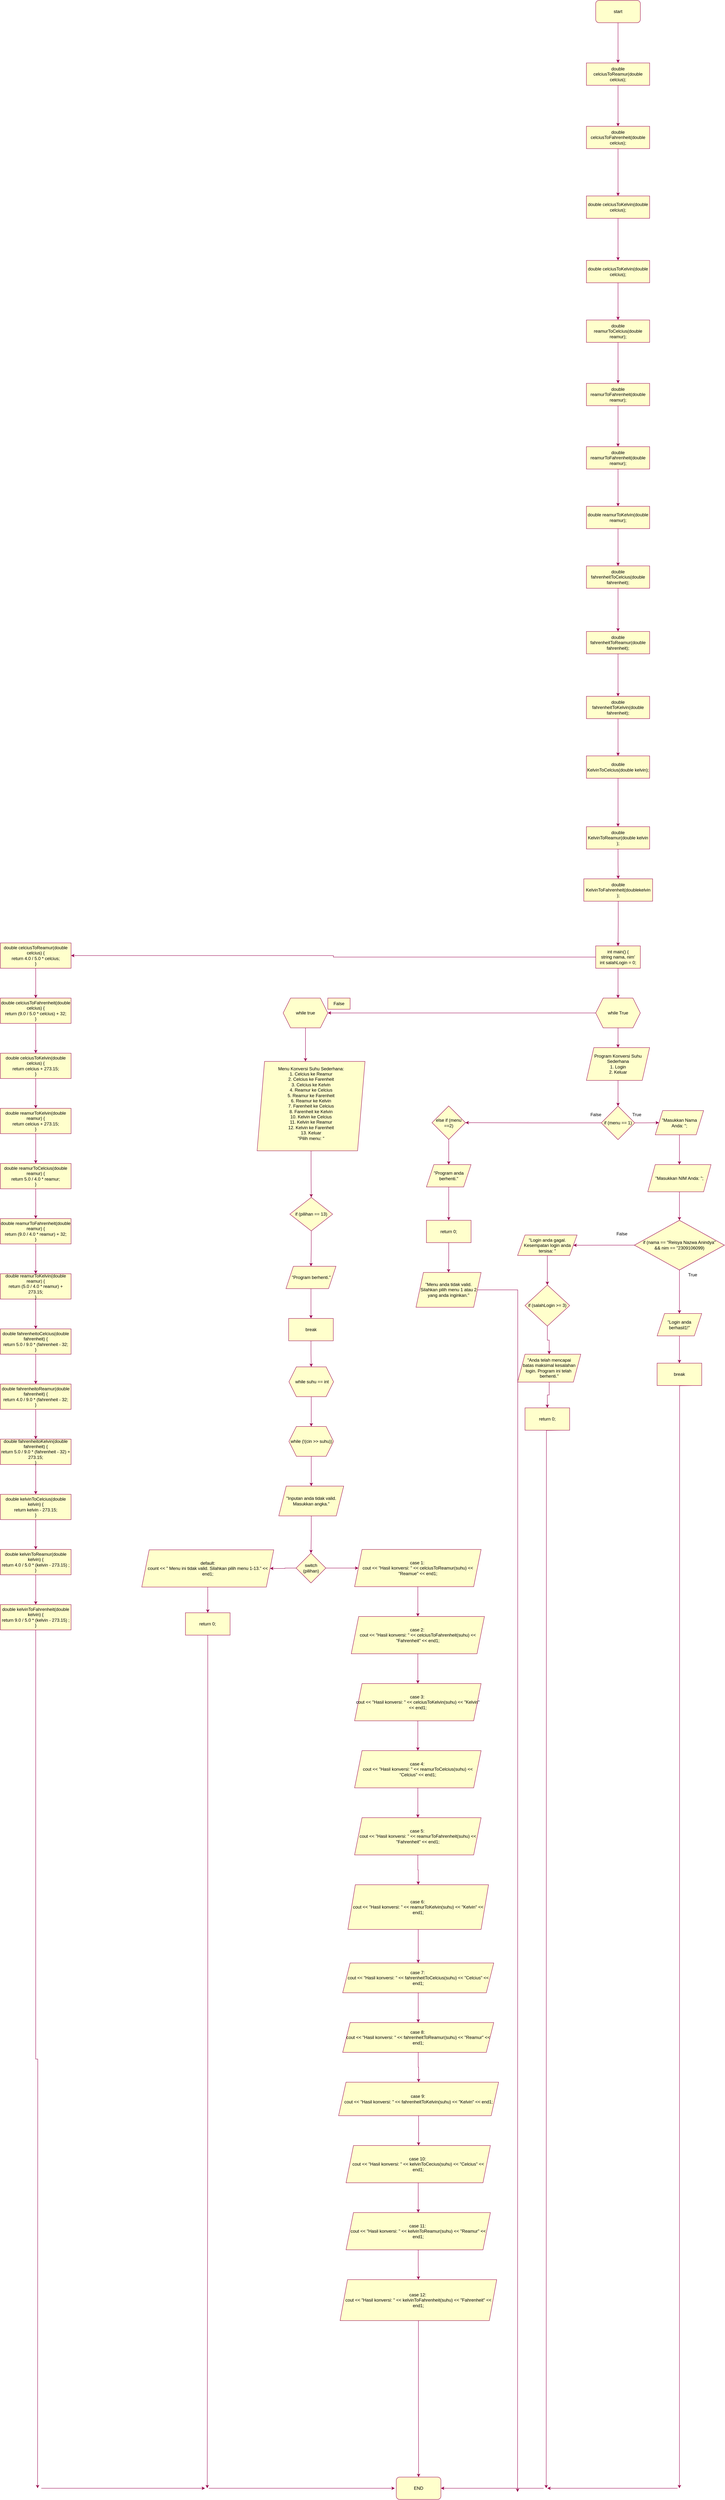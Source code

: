 <mxfile version="23.1.5" type="device">
  <diagram name="Halaman-1" id="7ayGkf0PuLQSrU7yCoAC">
    <mxGraphModel dx="2305" dy="3147" grid="1" gridSize="10" guides="1" tooltips="1" connect="1" arrows="1" fold="1" page="1" pageScale="1" pageWidth="827" pageHeight="1169" math="0" shadow="0">
      <root>
        <mxCell id="0" />
        <mxCell id="1" parent="0" />
        <mxCell id="WtddIZ7gCwSeG1vBOqXU-34" value="" style="edgeStyle=orthogonalEdgeStyle;rounded=0;orthogonalLoop=1;jettySize=auto;html=1;strokeColor=#99004D;shadow=0;fillColor=#FFFFCC;" edge="1" parent="1" source="YefeOvxq3oj6Sj3cjHBJ-2" target="WtddIZ7gCwSeG1vBOqXU-32">
          <mxGeometry relative="1" as="geometry" />
        </mxCell>
        <mxCell id="YefeOvxq3oj6Sj3cjHBJ-2" value="start" style="rounded=1;whiteSpace=wrap;html=1;strokeColor=#99004D;shadow=0;fillColor=#FFFFCC;" parent="1" vertex="1">
          <mxGeometry x="-30" y="-2338" width="120" height="60" as="geometry" />
        </mxCell>
        <mxCell id="YefeOvxq3oj6Sj3cjHBJ-22" value="" style="edgeStyle=orthogonalEdgeStyle;rounded=0;orthogonalLoop=1;jettySize=auto;html=1;strokeColor=#99004D;shadow=0;fillColor=#FFFFCC;" parent="1" source="YefeOvxq3oj6Sj3cjHBJ-19" target="YefeOvxq3oj6Sj3cjHBJ-21" edge="1">
          <mxGeometry relative="1" as="geometry" />
        </mxCell>
        <mxCell id="YefeOvxq3oj6Sj3cjHBJ-56" style="edgeStyle=orthogonalEdgeStyle;rounded=0;orthogonalLoop=1;jettySize=auto;html=1;strokeColor=#99004D;shadow=0;fillColor=#FFFFCC;" parent="1" source="YefeOvxq3oj6Sj3cjHBJ-19" target="YefeOvxq3oj6Sj3cjHBJ-57" edge="1">
          <mxGeometry relative="1" as="geometry">
            <mxPoint x="-810" y="380" as="targetPoint" />
          </mxGeometry>
        </mxCell>
        <mxCell id="YefeOvxq3oj6Sj3cjHBJ-19" value="while True" style="shape=hexagon;perimeter=hexagonPerimeter2;whiteSpace=wrap;html=1;fixedSize=1;strokeColor=#99004D;shadow=0;fillColor=#FFFFCC;" parent="1" vertex="1">
          <mxGeometry x="-30" y="340" width="120" height="80" as="geometry" />
        </mxCell>
        <mxCell id="YefeOvxq3oj6Sj3cjHBJ-24" value="" style="edgeStyle=orthogonalEdgeStyle;rounded=0;orthogonalLoop=1;jettySize=auto;html=1;strokeColor=#99004D;shadow=0;fillColor=#FFFFCC;" parent="1" source="YefeOvxq3oj6Sj3cjHBJ-21" target="YefeOvxq3oj6Sj3cjHBJ-23" edge="1">
          <mxGeometry relative="1" as="geometry" />
        </mxCell>
        <mxCell id="YefeOvxq3oj6Sj3cjHBJ-21" value="Program Konversi Suhu Sederhana&lt;br&gt;1. Login&lt;br&gt;2. Keluar" style="shape=parallelogram;perimeter=parallelogramPerimeter;whiteSpace=wrap;html=1;fixedSize=1;strokeColor=#99004D;shadow=0;fillColor=#FFFFCC;" parent="1" vertex="1">
          <mxGeometry x="-55" y="473" width="170" height="88" as="geometry" />
        </mxCell>
        <mxCell id="YefeOvxq3oj6Sj3cjHBJ-26" value="" style="edgeStyle=orthogonalEdgeStyle;rounded=0;orthogonalLoop=1;jettySize=auto;html=1;strokeColor=#99004D;shadow=0;fillColor=#FFFFCC;" parent="1" source="YefeOvxq3oj6Sj3cjHBJ-23" target="YefeOvxq3oj6Sj3cjHBJ-25" edge="1">
          <mxGeometry relative="1" as="geometry" />
        </mxCell>
        <mxCell id="YefeOvxq3oj6Sj3cjHBJ-47" value="" style="edgeStyle=orthogonalEdgeStyle;rounded=0;orthogonalLoop=1;jettySize=auto;html=1;strokeColor=#99004D;shadow=0;fillColor=#FFFFCC;" parent="1" source="YefeOvxq3oj6Sj3cjHBJ-23" target="YefeOvxq3oj6Sj3cjHBJ-46" edge="1">
          <mxGeometry relative="1" as="geometry" />
        </mxCell>
        <mxCell id="YefeOvxq3oj6Sj3cjHBJ-23" value="if (menu == 1)" style="rhombus;whiteSpace=wrap;html=1;strokeColor=#99004D;shadow=0;fillColor=#FFFFCC;" parent="1" vertex="1">
          <mxGeometry x="-15" y="630" width="90" height="90" as="geometry" />
        </mxCell>
        <mxCell id="YefeOvxq3oj6Sj3cjHBJ-28" value="" style="edgeStyle=orthogonalEdgeStyle;rounded=0;orthogonalLoop=1;jettySize=auto;html=1;strokeColor=#99004D;shadow=0;fillColor=#FFFFCC;" parent="1" source="YefeOvxq3oj6Sj3cjHBJ-25" target="YefeOvxq3oj6Sj3cjHBJ-27" edge="1">
          <mxGeometry relative="1" as="geometry" />
        </mxCell>
        <mxCell id="YefeOvxq3oj6Sj3cjHBJ-25" value="&quot;Masukkan Nama Anda: &quot;;" style="shape=parallelogram;perimeter=parallelogramPerimeter;whiteSpace=wrap;html=1;fixedSize=1;strokeColor=#99004D;shadow=0;fillColor=#FFFFCC;" parent="1" vertex="1">
          <mxGeometry x="130" y="642" width="130" height="65" as="geometry" />
        </mxCell>
        <mxCell id="YefeOvxq3oj6Sj3cjHBJ-30" value="" style="edgeStyle=orthogonalEdgeStyle;rounded=0;orthogonalLoop=1;jettySize=auto;html=1;strokeColor=#99004D;shadow=0;fillColor=#FFFFCC;" parent="1" source="YefeOvxq3oj6Sj3cjHBJ-27" target="YefeOvxq3oj6Sj3cjHBJ-29" edge="1">
          <mxGeometry relative="1" as="geometry" />
        </mxCell>
        <mxCell id="YefeOvxq3oj6Sj3cjHBJ-27" value="&quot;Masukkan NIM Anda: &quot;;" style="shape=parallelogram;perimeter=parallelogramPerimeter;whiteSpace=wrap;html=1;fixedSize=1;strokeColor=#99004D;shadow=0;fillColor=#FFFFCC;" parent="1" vertex="1">
          <mxGeometry x="110" y="787" width="170" height="73" as="geometry" />
        </mxCell>
        <mxCell id="YefeOvxq3oj6Sj3cjHBJ-32" value="" style="edgeStyle=orthogonalEdgeStyle;rounded=0;orthogonalLoop=1;jettySize=auto;html=1;strokeColor=#99004D;shadow=0;fillColor=#FFFFCC;" parent="1" source="YefeOvxq3oj6Sj3cjHBJ-29" target="YefeOvxq3oj6Sj3cjHBJ-31" edge="1">
          <mxGeometry relative="1" as="geometry" />
        </mxCell>
        <mxCell id="YefeOvxq3oj6Sj3cjHBJ-45" style="edgeStyle=orthogonalEdgeStyle;rounded=0;orthogonalLoop=1;jettySize=auto;html=1;strokeColor=#99004D;shadow=0;fillColor=#FFFFCC;" parent="1" source="YefeOvxq3oj6Sj3cjHBJ-29" target="YefeOvxq3oj6Sj3cjHBJ-35" edge="1">
          <mxGeometry relative="1" as="geometry" />
        </mxCell>
        <mxCell id="YefeOvxq3oj6Sj3cjHBJ-29" value="if (nama == &quot;Reisya Nazwa Anindya&quot; &lt;br&gt;&amp;amp;&amp;amp; nim == &quot;2309106099)" style="rhombus;whiteSpace=wrap;html=1;strokeColor=#99004D;shadow=0;fillColor=#FFFFCC;" parent="1" vertex="1">
          <mxGeometry x="74" y="936.5" width="242" height="133.5" as="geometry" />
        </mxCell>
        <mxCell id="YefeOvxq3oj6Sj3cjHBJ-34" value="" style="edgeStyle=orthogonalEdgeStyle;rounded=0;orthogonalLoop=1;jettySize=auto;html=1;strokeColor=#99004D;shadow=0;fillColor=#FFFFCC;" parent="1" source="YefeOvxq3oj6Sj3cjHBJ-31" target="YefeOvxq3oj6Sj3cjHBJ-33" edge="1">
          <mxGeometry relative="1" as="geometry" />
        </mxCell>
        <mxCell id="YefeOvxq3oj6Sj3cjHBJ-31" value="&quot;Login anda berhasil1!&quot;" style="shape=parallelogram;perimeter=parallelogramPerimeter;whiteSpace=wrap;html=1;fixedSize=1;strokeColor=#99004D;shadow=0;fillColor=#FFFFCC;" parent="1" vertex="1">
          <mxGeometry x="135" y="1186.75" width="120" height="60" as="geometry" />
        </mxCell>
        <mxCell id="WtddIZ7gCwSeG1vBOqXU-75" style="edgeStyle=orthogonalEdgeStyle;rounded=0;orthogonalLoop=1;jettySize=auto;html=1;strokeColor=#99004D;shadow=0;fillColor=#FFFFCC;" edge="1" parent="1">
          <mxGeometry relative="1" as="geometry">
            <mxPoint x="195" y="4340" as="targetPoint" />
            <mxPoint x="230" y="1380" as="sourcePoint" />
          </mxGeometry>
        </mxCell>
        <mxCell id="YefeOvxq3oj6Sj3cjHBJ-33" value="break" style="rounded=0;whiteSpace=wrap;html=1;strokeColor=#99004D;shadow=0;fillColor=#FFFFCC;" parent="1" vertex="1">
          <mxGeometry x="135" y="1320" width="120" height="60" as="geometry" />
        </mxCell>
        <mxCell id="YefeOvxq3oj6Sj3cjHBJ-38" value="" style="edgeStyle=orthogonalEdgeStyle;rounded=0;orthogonalLoop=1;jettySize=auto;html=1;strokeColor=#99004D;shadow=0;fillColor=#FFFFCC;" parent="1" source="YefeOvxq3oj6Sj3cjHBJ-35" target="YefeOvxq3oj6Sj3cjHBJ-37" edge="1">
          <mxGeometry relative="1" as="geometry" />
        </mxCell>
        <mxCell id="YefeOvxq3oj6Sj3cjHBJ-35" value="&quot;Login anda gagal. Kesempatan login anda tersisa: &quot;" style="shape=parallelogram;perimeter=parallelogramPerimeter;whiteSpace=wrap;html=1;fixedSize=1;strokeColor=#99004D;shadow=0;fillColor=#FFFFCC;" parent="1" vertex="1">
          <mxGeometry x="-240" y="976" width="160" height="55" as="geometry" />
        </mxCell>
        <mxCell id="YefeOvxq3oj6Sj3cjHBJ-40" value="" style="edgeStyle=orthogonalEdgeStyle;rounded=0;orthogonalLoop=1;jettySize=auto;html=1;strokeColor=#99004D;shadow=0;fillColor=#FFFFCC;" parent="1" source="YefeOvxq3oj6Sj3cjHBJ-37" target="YefeOvxq3oj6Sj3cjHBJ-39" edge="1">
          <mxGeometry relative="1" as="geometry" />
        </mxCell>
        <mxCell id="YefeOvxq3oj6Sj3cjHBJ-37" value="if (salahLogin &amp;gt;= 3)" style="rhombus;whiteSpace=wrap;html=1;strokeColor=#99004D;shadow=0;fillColor=#FFFFCC;" parent="1" vertex="1">
          <mxGeometry x="-220" y="1110" width="120" height="110.5" as="geometry" />
        </mxCell>
        <mxCell id="YefeOvxq3oj6Sj3cjHBJ-42" value="" style="edgeStyle=orthogonalEdgeStyle;rounded=0;orthogonalLoop=1;jettySize=auto;html=1;strokeColor=#99004D;shadow=0;fillColor=#FFFFCC;" parent="1" source="YefeOvxq3oj6Sj3cjHBJ-39" target="YefeOvxq3oj6Sj3cjHBJ-41" edge="1">
          <mxGeometry relative="1" as="geometry" />
        </mxCell>
        <mxCell id="YefeOvxq3oj6Sj3cjHBJ-39" value="&quot;Anda telah mencapai&lt;br&gt;batas maksimal kesalahan login. Program ini telah&amp;nbsp; berhenti.&quot;" style="shape=parallelogram;perimeter=parallelogramPerimeter;whiteSpace=wrap;html=1;fixedSize=1;strokeColor=#99004D;shadow=0;fillColor=#FFFFCC;" parent="1" vertex="1">
          <mxGeometry x="-240" y="1296" width="170" height="74.75" as="geometry" />
        </mxCell>
        <mxCell id="WtddIZ7gCwSeG1vBOqXU-73" style="edgeStyle=orthogonalEdgeStyle;rounded=0;orthogonalLoop=1;jettySize=auto;html=1;strokeColor=#99004D;shadow=0;fillColor=#FFFFCC;" edge="1" parent="1">
          <mxGeometry relative="1" as="geometry">
            <mxPoint x="-163" y="4340" as="targetPoint" />
            <mxPoint x="-122.941" y="1500" as="sourcePoint" />
          </mxGeometry>
        </mxCell>
        <mxCell id="YefeOvxq3oj6Sj3cjHBJ-41" value="return 0;" style="rounded=0;whiteSpace=wrap;html=1;strokeColor=#99004D;shadow=0;fillColor=#FFFFCC;" parent="1" vertex="1">
          <mxGeometry x="-220" y="1440" width="120" height="60" as="geometry" />
        </mxCell>
        <mxCell id="YefeOvxq3oj6Sj3cjHBJ-49" value="" style="edgeStyle=orthogonalEdgeStyle;rounded=0;orthogonalLoop=1;jettySize=auto;html=1;strokeColor=#99004D;shadow=0;fillColor=#FFFFCC;" parent="1" source="YefeOvxq3oj6Sj3cjHBJ-46" target="YefeOvxq3oj6Sj3cjHBJ-48" edge="1">
          <mxGeometry relative="1" as="geometry" />
        </mxCell>
        <mxCell id="YefeOvxq3oj6Sj3cjHBJ-46" value="else if (menu ==2)" style="rhombus;whiteSpace=wrap;html=1;strokeColor=#99004D;shadow=0;fillColor=#FFFFCC;" parent="1" vertex="1">
          <mxGeometry x="-470" y="629.5" width="90" height="90" as="geometry" />
        </mxCell>
        <mxCell id="YefeOvxq3oj6Sj3cjHBJ-51" value="" style="edgeStyle=orthogonalEdgeStyle;rounded=0;orthogonalLoop=1;jettySize=auto;html=1;strokeColor=#99004D;shadow=0;fillColor=#FFFFCC;" parent="1" source="YefeOvxq3oj6Sj3cjHBJ-48" target="YefeOvxq3oj6Sj3cjHBJ-50" edge="1">
          <mxGeometry relative="1" as="geometry" />
        </mxCell>
        <mxCell id="YefeOvxq3oj6Sj3cjHBJ-48" value="&quot;Program anda berhenti.&quot;" style="shape=parallelogram;perimeter=parallelogramPerimeter;whiteSpace=wrap;html=1;fixedSize=1;strokeColor=#99004D;shadow=0;fillColor=#FFFFCC;" parent="1" vertex="1">
          <mxGeometry x="-485" y="787" width="120" height="60" as="geometry" />
        </mxCell>
        <mxCell id="YefeOvxq3oj6Sj3cjHBJ-55" value="" style="edgeStyle=orthogonalEdgeStyle;rounded=0;orthogonalLoop=1;jettySize=auto;html=1;strokeColor=#99004D;shadow=0;fillColor=#FFFFCC;" parent="1" source="YefeOvxq3oj6Sj3cjHBJ-50" target="YefeOvxq3oj6Sj3cjHBJ-54" edge="1">
          <mxGeometry relative="1" as="geometry" />
        </mxCell>
        <mxCell id="YefeOvxq3oj6Sj3cjHBJ-50" value="return 0;" style="rounded=0;whiteSpace=wrap;html=1;strokeColor=#99004D;shadow=0;fillColor=#FFFFCC;" parent="1" vertex="1">
          <mxGeometry x="-485" y="936.5" width="120" height="60" as="geometry" />
        </mxCell>
        <mxCell id="WtddIZ7gCwSeG1vBOqXU-77" style="edgeStyle=orthogonalEdgeStyle;rounded=0;orthogonalLoop=1;jettySize=auto;html=1;strokeColor=#99004D;shadow=0;fillColor=#FFFFCC;" edge="1" parent="1" source="YefeOvxq3oj6Sj3cjHBJ-54">
          <mxGeometry relative="1" as="geometry">
            <mxPoint x="-240" y="4350" as="targetPoint" />
          </mxGeometry>
        </mxCell>
        <mxCell id="YefeOvxq3oj6Sj3cjHBJ-54" value="&quot;Menu anda tidak valid. Silahkan pilih menu 1 atau 2 yang anda inginkan.&quot;" style="shape=parallelogram;perimeter=parallelogramPerimeter;whiteSpace=wrap;html=1;fixedSize=1;rounded=0;strokeColor=#99004D;shadow=0;fillColor=#FFFFCC;" parent="1" vertex="1">
          <mxGeometry x="-513" y="1076.5" width="175" height="93.5" as="geometry" />
        </mxCell>
        <mxCell id="YefeOvxq3oj6Sj3cjHBJ-60" value="" style="edgeStyle=orthogonalEdgeStyle;rounded=0;orthogonalLoop=1;jettySize=auto;html=1;strokeColor=#99004D;shadow=0;fillColor=#FFFFCC;" parent="1" source="YefeOvxq3oj6Sj3cjHBJ-57" edge="1">
          <mxGeometry relative="1" as="geometry">
            <mxPoint x="-810" y="510" as="targetPoint" />
          </mxGeometry>
        </mxCell>
        <mxCell id="YefeOvxq3oj6Sj3cjHBJ-57" value="while true" style="shape=hexagon;perimeter=hexagonPerimeter2;whiteSpace=wrap;html=1;fixedSize=1;strokeColor=#99004D;shadow=0;fillColor=#FFFFCC;" parent="1" vertex="1">
          <mxGeometry x="-870" y="340" width="120" height="80" as="geometry" />
        </mxCell>
        <mxCell id="YefeOvxq3oj6Sj3cjHBJ-58" value="False" style="text;html=1;strokeColor=#99004D;fillColor=#FFFFCC;align=center;verticalAlign=middle;whiteSpace=wrap;rounded=0;shadow=0;" parent="1" vertex="1">
          <mxGeometry x="-750" y="340" width="60" height="30" as="geometry" />
        </mxCell>
        <mxCell id="YefeOvxq3oj6Sj3cjHBJ-63" value="" style="edgeStyle=orthogonalEdgeStyle;rounded=0;orthogonalLoop=1;jettySize=auto;html=1;strokeColor=#99004D;shadow=0;fillColor=#FFFFCC;" parent="1" source="YefeOvxq3oj6Sj3cjHBJ-61" target="YefeOvxq3oj6Sj3cjHBJ-62" edge="1">
          <mxGeometry relative="1" as="geometry" />
        </mxCell>
        <mxCell id="YefeOvxq3oj6Sj3cjHBJ-61" value="Menu Konversi Suhu Sederhana:&lt;br&gt;1. Celcius ke Reamur&lt;br&gt;2. Celcius ke Farenheit&lt;br&gt;3. Celcius ke Kelvin&lt;br&gt;4. Reamur ke Celcius&lt;br&gt;5. Reamur ke Farenheit&lt;br&gt;6. Reamur ke Kelvin&lt;br&gt;7. Farenheit ke Celcius&lt;br&gt;8. Farenheit ke Kelvin&lt;br&gt;10. Kelvin ke Celcius&lt;br&gt;11. Kelvin ke Reamur&lt;br&gt;12. Kelvin ke Farenheit&lt;br&gt;13. Keluar&lt;br&gt;&quot;Pilih menu: &quot;&lt;br&gt;&lt;br&gt;" style="shape=parallelogram;perimeter=parallelogramPerimeter;whiteSpace=wrap;html=1;fixedSize=1;strokeColor=#99004D;shadow=0;fillColor=#FFFFCC;" parent="1" vertex="1">
          <mxGeometry x="-940" y="510" width="290" height="240" as="geometry" />
        </mxCell>
        <mxCell id="YefeOvxq3oj6Sj3cjHBJ-65" value="" style="edgeStyle=orthogonalEdgeStyle;rounded=0;orthogonalLoop=1;jettySize=auto;html=1;strokeColor=#99004D;shadow=0;fillColor=#FFFFCC;" parent="1" source="YefeOvxq3oj6Sj3cjHBJ-62" target="YefeOvxq3oj6Sj3cjHBJ-64" edge="1">
          <mxGeometry relative="1" as="geometry" />
        </mxCell>
        <mxCell id="YefeOvxq3oj6Sj3cjHBJ-62" value="if (pilihan == 13)" style="rhombus;whiteSpace=wrap;html=1;strokeColor=#99004D;shadow=0;fillColor=#FFFFCC;" parent="1" vertex="1">
          <mxGeometry x="-852" y="875" width="115" height="90" as="geometry" />
        </mxCell>
        <mxCell id="YefeOvxq3oj6Sj3cjHBJ-67" value="" style="edgeStyle=orthogonalEdgeStyle;rounded=0;orthogonalLoop=1;jettySize=auto;html=1;strokeColor=#99004D;shadow=0;fillColor=#FFFFCC;" parent="1" source="YefeOvxq3oj6Sj3cjHBJ-64" target="YefeOvxq3oj6Sj3cjHBJ-66" edge="1">
          <mxGeometry relative="1" as="geometry" />
        </mxCell>
        <mxCell id="YefeOvxq3oj6Sj3cjHBJ-64" value="&quot;Program berhenti.&quot;" style="shape=parallelogram;perimeter=parallelogramPerimeter;whiteSpace=wrap;html=1;fixedSize=1;strokeColor=#99004D;shadow=0;fillColor=#FFFFCC;" parent="1" vertex="1">
          <mxGeometry x="-862.5" y="1060" width="134.5" height="60" as="geometry" />
        </mxCell>
        <mxCell id="YefeOvxq3oj6Sj3cjHBJ-69" value="" style="edgeStyle=orthogonalEdgeStyle;rounded=0;orthogonalLoop=1;jettySize=auto;html=1;strokeColor=#99004D;shadow=0;fillColor=#FFFFCC;" parent="1" source="YefeOvxq3oj6Sj3cjHBJ-66" target="YefeOvxq3oj6Sj3cjHBJ-68" edge="1">
          <mxGeometry relative="1" as="geometry" />
        </mxCell>
        <mxCell id="YefeOvxq3oj6Sj3cjHBJ-66" value="break" style="whiteSpace=wrap;html=1;strokeColor=#99004D;shadow=0;fillColor=#FFFFCC;" parent="1" vertex="1">
          <mxGeometry x="-855.25" y="1200" width="120" height="60" as="geometry" />
        </mxCell>
        <mxCell id="YefeOvxq3oj6Sj3cjHBJ-71" value="" style="edgeStyle=orthogonalEdgeStyle;rounded=0;orthogonalLoop=1;jettySize=auto;html=1;strokeColor=#99004D;shadow=0;fillColor=#FFFFCC;" parent="1" source="YefeOvxq3oj6Sj3cjHBJ-68" target="YefeOvxq3oj6Sj3cjHBJ-70" edge="1">
          <mxGeometry relative="1" as="geometry" />
        </mxCell>
        <mxCell id="YefeOvxq3oj6Sj3cjHBJ-68" value="&amp;nbsp;while suhu == int" style="shape=hexagon;perimeter=hexagonPerimeter2;whiteSpace=wrap;html=1;fixedSize=1;strokeColor=#99004D;shadow=0;fillColor=#FFFFCC;" parent="1" vertex="1">
          <mxGeometry x="-854.5" y="1330" width="120" height="80" as="geometry" />
        </mxCell>
        <mxCell id="YefeOvxq3oj6Sj3cjHBJ-75" value="" style="edgeStyle=orthogonalEdgeStyle;rounded=0;orthogonalLoop=1;jettySize=auto;html=1;strokeColor=#99004D;shadow=0;fillColor=#FFFFCC;" parent="1" source="YefeOvxq3oj6Sj3cjHBJ-70" target="YefeOvxq3oj6Sj3cjHBJ-74" edge="1">
          <mxGeometry relative="1" as="geometry" />
        </mxCell>
        <mxCell id="YefeOvxq3oj6Sj3cjHBJ-70" value="while (!(cin &amp;gt;&amp;gt; suhu))" style="shape=hexagon;perimeter=hexagonPerimeter2;whiteSpace=wrap;html=1;fixedSize=1;strokeColor=#99004D;shadow=0;fillColor=#FFFFCC;" parent="1" vertex="1">
          <mxGeometry x="-854.5" y="1490" width="120" height="80" as="geometry" />
        </mxCell>
        <mxCell id="YefeOvxq3oj6Sj3cjHBJ-77" style="edgeStyle=orthogonalEdgeStyle;rounded=0;orthogonalLoop=1;jettySize=auto;html=1;strokeColor=#99004D;shadow=0;fillColor=#FFFFCC;" parent="1" source="YefeOvxq3oj6Sj3cjHBJ-74" target="YefeOvxq3oj6Sj3cjHBJ-76" edge="1">
          <mxGeometry relative="1" as="geometry" />
        </mxCell>
        <mxCell id="YefeOvxq3oj6Sj3cjHBJ-74" value="&quot;Inputan anda tidak valid. Masukkan angka.&quot;" style="shape=parallelogram;perimeter=parallelogramPerimeter;whiteSpace=wrap;html=1;fixedSize=1;strokeColor=#99004D;shadow=0;fillColor=#FFFFCC;" parent="1" vertex="1">
          <mxGeometry x="-881.75" y="1650" width="174.5" height="80" as="geometry" />
        </mxCell>
        <mxCell id="YefeOvxq3oj6Sj3cjHBJ-79" style="edgeStyle=orthogonalEdgeStyle;rounded=0;orthogonalLoop=1;jettySize=auto;html=1;strokeColor=#99004D;shadow=0;fillColor=#FFFFCC;" parent="1" source="YefeOvxq3oj6Sj3cjHBJ-76" target="YefeOvxq3oj6Sj3cjHBJ-78" edge="1">
          <mxGeometry relative="1" as="geometry" />
        </mxCell>
        <mxCell id="hS7y_fHNR6FuyQJzezcU-26" value="" style="edgeStyle=orthogonalEdgeStyle;rounded=0;orthogonalLoop=1;jettySize=auto;html=1;strokeColor=#99004D;shadow=0;fillColor=#FFFFCC;" parent="1" source="YefeOvxq3oj6Sj3cjHBJ-76" target="hS7y_fHNR6FuyQJzezcU-25" edge="1">
          <mxGeometry relative="1" as="geometry" />
        </mxCell>
        <mxCell id="YefeOvxq3oj6Sj3cjHBJ-76" value="switch (pilihan)" style="rhombus;whiteSpace=wrap;html=1;strokeColor=#99004D;shadow=0;fillColor=#FFFFCC;" parent="1" vertex="1">
          <mxGeometry x="-835.25" y="1830" width="80" height="80" as="geometry" />
        </mxCell>
        <mxCell id="hS7y_fHNR6FuyQJzezcU-2" value="" style="edgeStyle=orthogonalEdgeStyle;rounded=0;orthogonalLoop=1;jettySize=auto;html=1;strokeColor=#99004D;shadow=0;fillColor=#FFFFCC;" parent="1" source="YefeOvxq3oj6Sj3cjHBJ-78" target="hS7y_fHNR6FuyQJzezcU-1" edge="1">
          <mxGeometry relative="1" as="geometry" />
        </mxCell>
        <mxCell id="YefeOvxq3oj6Sj3cjHBJ-78" value="case 1:&amp;nbsp;&lt;br&gt;cout &amp;lt;&amp;lt; &quot;Hasil konversi: &quot; &amp;lt;&amp;lt; celciusToReamur(suhu) &amp;lt;&amp;lt; &quot;Reamue&quot; &amp;lt;&amp;lt; end1;" style="shape=parallelogram;perimeter=parallelogramPerimeter;whiteSpace=wrap;html=1;fixedSize=1;strokeColor=#99004D;shadow=0;fillColor=#FFFFCC;" parent="1" vertex="1">
          <mxGeometry x="-678" y="1820" width="340" height="100" as="geometry" />
        </mxCell>
        <mxCell id="hS7y_fHNR6FuyQJzezcU-4" value="" style="edgeStyle=orthogonalEdgeStyle;rounded=0;orthogonalLoop=1;jettySize=auto;html=1;strokeColor=#99004D;shadow=0;fillColor=#FFFFCC;" parent="1" source="hS7y_fHNR6FuyQJzezcU-1" target="hS7y_fHNR6FuyQJzezcU-3" edge="1">
          <mxGeometry relative="1" as="geometry" />
        </mxCell>
        <mxCell id="hS7y_fHNR6FuyQJzezcU-1" value="case 2:&amp;nbsp;&lt;br&gt;cout &amp;lt;&amp;lt; &quot;Hasil konversi: &quot; &amp;lt;&amp;lt; celciusToFahrenheit(suhu) &amp;lt;&amp;lt; &quot;Fahrenheit&quot; &amp;lt;&amp;lt; end1;" style="shape=parallelogram;perimeter=parallelogramPerimeter;whiteSpace=wrap;html=1;fixedSize=1;strokeColor=#99004D;shadow=0;fillColor=#FFFFCC;" parent="1" vertex="1">
          <mxGeometry x="-687" y="2000" width="358" height="100" as="geometry" />
        </mxCell>
        <mxCell id="hS7y_fHNR6FuyQJzezcU-6" value="" style="edgeStyle=orthogonalEdgeStyle;rounded=0;orthogonalLoop=1;jettySize=auto;html=1;strokeColor=#99004D;shadow=0;fillColor=#FFFFCC;" parent="1" source="hS7y_fHNR6FuyQJzezcU-3" target="hS7y_fHNR6FuyQJzezcU-5" edge="1">
          <mxGeometry relative="1" as="geometry" />
        </mxCell>
        <mxCell id="hS7y_fHNR6FuyQJzezcU-3" value="case 3:&amp;nbsp;&lt;br&gt;cout &amp;lt;&amp;lt; &quot;Hasil konversi: &quot; &amp;lt;&amp;lt; celciusToKelvin(suhu) &amp;lt;&amp;lt; &quot;Kelvin&quot; &amp;lt;&amp;lt; end1;" style="shape=parallelogram;perimeter=parallelogramPerimeter;whiteSpace=wrap;html=1;fixedSize=1;strokeColor=#99004D;shadow=0;fillColor=#FFFFCC;" parent="1" vertex="1">
          <mxGeometry x="-678" y="2180" width="340" height="100" as="geometry" />
        </mxCell>
        <mxCell id="hS7y_fHNR6FuyQJzezcU-8" value="" style="edgeStyle=orthogonalEdgeStyle;rounded=0;orthogonalLoop=1;jettySize=auto;html=1;strokeColor=#99004D;shadow=0;fillColor=#FFFFCC;" parent="1" source="hS7y_fHNR6FuyQJzezcU-5" target="hS7y_fHNR6FuyQJzezcU-7" edge="1">
          <mxGeometry relative="1" as="geometry" />
        </mxCell>
        <mxCell id="hS7y_fHNR6FuyQJzezcU-5" value="case 4:&amp;nbsp;&lt;br&gt;cout &amp;lt;&amp;lt; &quot;Hasil konversi: &quot; &amp;lt;&amp;lt; reamurToCelcius(suhu) &amp;lt;&amp;lt; &quot;Celcius&quot; &amp;lt;&amp;lt; end1;" style="shape=parallelogram;perimeter=parallelogramPerimeter;whiteSpace=wrap;html=1;fixedSize=1;strokeColor=#99004D;shadow=0;fillColor=#FFFFCC;" parent="1" vertex="1">
          <mxGeometry x="-678" y="2360" width="340" height="100" as="geometry" />
        </mxCell>
        <mxCell id="hS7y_fHNR6FuyQJzezcU-10" value="" style="edgeStyle=orthogonalEdgeStyle;rounded=0;orthogonalLoop=1;jettySize=auto;html=1;strokeColor=#99004D;shadow=0;fillColor=#FFFFCC;" parent="1" source="hS7y_fHNR6FuyQJzezcU-7" target="hS7y_fHNR6FuyQJzezcU-9" edge="1">
          <mxGeometry relative="1" as="geometry" />
        </mxCell>
        <mxCell id="hS7y_fHNR6FuyQJzezcU-7" value="case 5:&amp;nbsp;&lt;br&gt;cout &amp;lt;&amp;lt; &quot;Hasil konversi: &quot; &amp;lt;&amp;lt; reamurToFahrenheit(suhu) &amp;lt;&amp;lt; &quot;Fahrenheit&quot; &amp;lt;&amp;lt; end1;" style="shape=parallelogram;perimeter=parallelogramPerimeter;whiteSpace=wrap;html=1;fixedSize=1;strokeColor=#99004D;shadow=0;fillColor=#FFFFCC;" parent="1" vertex="1">
          <mxGeometry x="-678" y="2540" width="340" height="100" as="geometry" />
        </mxCell>
        <mxCell id="hS7y_fHNR6FuyQJzezcU-12" value="" style="edgeStyle=orthogonalEdgeStyle;rounded=0;orthogonalLoop=1;jettySize=auto;html=1;strokeColor=#99004D;shadow=0;fillColor=#FFFFCC;" parent="1" source="hS7y_fHNR6FuyQJzezcU-9" target="hS7y_fHNR6FuyQJzezcU-11" edge="1">
          <mxGeometry relative="1" as="geometry" />
        </mxCell>
        <mxCell id="hS7y_fHNR6FuyQJzezcU-9" value="case 6:&amp;nbsp;&lt;br&gt;cout &amp;lt;&amp;lt; &quot;Hasil konversi: &quot; &amp;lt;&amp;lt; reamurToKelvin(suhu) &amp;lt;&amp;lt; &quot;Kelvin&quot; &amp;lt;&amp;lt; end1;" style="shape=parallelogram;perimeter=parallelogramPerimeter;whiteSpace=wrap;html=1;fixedSize=1;strokeColor=#99004D;shadow=0;fillColor=#FFFFCC;" parent="1" vertex="1">
          <mxGeometry x="-696" y="2720" width="378" height="120" as="geometry" />
        </mxCell>
        <mxCell id="hS7y_fHNR6FuyQJzezcU-15" value="" style="edgeStyle=orthogonalEdgeStyle;rounded=0;orthogonalLoop=1;jettySize=auto;html=1;strokeColor=#99004D;shadow=0;fillColor=#FFFFCC;" parent="1" source="hS7y_fHNR6FuyQJzezcU-11" target="hS7y_fHNR6FuyQJzezcU-14" edge="1">
          <mxGeometry relative="1" as="geometry" />
        </mxCell>
        <mxCell id="hS7y_fHNR6FuyQJzezcU-11" value="case 7:&amp;nbsp;&lt;br&gt;cout &amp;lt;&amp;lt; &quot;Hasil konversi: &quot; &amp;lt;&amp;lt; fahrenheitToCelcius(suhu) &amp;lt;&amp;lt; &quot;Celcius&quot; &amp;lt;&amp;lt; end1;" style="shape=parallelogram;perimeter=parallelogramPerimeter;whiteSpace=wrap;html=1;fixedSize=1;strokeColor=#99004D;shadow=0;fillColor=#FFFFCC;" parent="1" vertex="1">
          <mxGeometry x="-710" y="2930" width="406" height="80" as="geometry" />
        </mxCell>
        <mxCell id="hS7y_fHNR6FuyQJzezcU-17" value="" style="edgeStyle=orthogonalEdgeStyle;rounded=0;orthogonalLoop=1;jettySize=auto;html=1;strokeColor=#99004D;shadow=0;fillColor=#FFFFCC;" parent="1" source="hS7y_fHNR6FuyQJzezcU-14" target="hS7y_fHNR6FuyQJzezcU-16" edge="1">
          <mxGeometry relative="1" as="geometry" />
        </mxCell>
        <mxCell id="hS7y_fHNR6FuyQJzezcU-14" value="case 8:&amp;nbsp;&lt;br&gt;cout &amp;lt;&amp;lt; &quot;Hasil konversi: &quot; &amp;lt;&amp;lt; fahrenheitToReamur(suhu) &amp;lt;&amp;lt; &quot;Reamur&quot; &amp;lt;&amp;lt; end1;" style="shape=parallelogram;perimeter=parallelogramPerimeter;whiteSpace=wrap;html=1;fixedSize=1;strokeColor=#99004D;shadow=0;fillColor=#FFFFCC;" parent="1" vertex="1">
          <mxGeometry x="-710" y="3090" width="406" height="80" as="geometry" />
        </mxCell>
        <mxCell id="hS7y_fHNR6FuyQJzezcU-19" value="" style="edgeStyle=orthogonalEdgeStyle;rounded=0;orthogonalLoop=1;jettySize=auto;html=1;strokeColor=#99004D;shadow=0;fillColor=#FFFFCC;" parent="1" source="hS7y_fHNR6FuyQJzezcU-16" edge="1">
          <mxGeometry relative="1" as="geometry">
            <mxPoint x="-506" y="3420" as="targetPoint" />
          </mxGeometry>
        </mxCell>
        <mxCell id="hS7y_fHNR6FuyQJzezcU-16" value="case 9:&amp;nbsp;&lt;br&gt;cout &amp;lt;&amp;lt; &quot;Hasil konversi: &quot; &amp;lt;&amp;lt; fahrenheitToKelvin(suhu) &amp;lt;&amp;lt; &quot;Kelvin&quot; &amp;lt;&amp;lt; end1;" style="shape=parallelogram;perimeter=parallelogramPerimeter;whiteSpace=wrap;html=1;fixedSize=1;strokeColor=#99004D;shadow=0;fillColor=#FFFFCC;" parent="1" vertex="1">
          <mxGeometry x="-721" y="3250" width="430" height="90" as="geometry" />
        </mxCell>
        <mxCell id="hS7y_fHNR6FuyQJzezcU-22" value="" style="edgeStyle=orthogonalEdgeStyle;rounded=0;orthogonalLoop=1;jettySize=auto;html=1;strokeColor=#99004D;shadow=0;fillColor=#FFFFCC;" parent="1" source="hS7y_fHNR6FuyQJzezcU-20" target="hS7y_fHNR6FuyQJzezcU-21" edge="1">
          <mxGeometry relative="1" as="geometry" />
        </mxCell>
        <mxCell id="hS7y_fHNR6FuyQJzezcU-20" value="case 10:&amp;nbsp;&lt;br&gt;cout &amp;lt;&amp;lt; &quot;Hasil konversi: &quot; &amp;lt;&amp;lt; kelvinToCecius(suhu) &amp;lt;&amp;lt; &quot;Celcius&quot; &amp;lt;&amp;lt; end1;" style="shape=parallelogram;perimeter=parallelogramPerimeter;whiteSpace=wrap;html=1;fixedSize=1;strokeColor=#99004D;shadow=0;fillColor=#FFFFCC;" parent="1" vertex="1">
          <mxGeometry x="-701" y="3420" width="388" height="100" as="geometry" />
        </mxCell>
        <mxCell id="hS7y_fHNR6FuyQJzezcU-24" value="" style="edgeStyle=orthogonalEdgeStyle;rounded=0;orthogonalLoop=1;jettySize=auto;html=1;strokeColor=#99004D;shadow=0;fillColor=#FFFFCC;" parent="1" source="hS7y_fHNR6FuyQJzezcU-21" target="hS7y_fHNR6FuyQJzezcU-23" edge="1">
          <mxGeometry relative="1" as="geometry" />
        </mxCell>
        <mxCell id="hS7y_fHNR6FuyQJzezcU-21" value="case 11:&amp;nbsp;&lt;br&gt;cout &amp;lt;&amp;lt; &quot;Hasil konversi: &quot; &amp;lt;&amp;lt; kelvinToReamur(suhu) &amp;lt;&amp;lt; &quot;Reamur&quot; &amp;lt;&amp;lt; end1;" style="shape=parallelogram;perimeter=parallelogramPerimeter;whiteSpace=wrap;html=1;fixedSize=1;strokeColor=#99004D;shadow=0;fillColor=#FFFFCC;" parent="1" vertex="1">
          <mxGeometry x="-701" y="3600" width="388" height="100" as="geometry" />
        </mxCell>
        <mxCell id="WtddIZ7gCwSeG1vBOqXU-68" style="edgeStyle=orthogonalEdgeStyle;rounded=0;orthogonalLoop=1;jettySize=auto;html=1;strokeColor=#99004D;shadow=0;fillColor=#FFFFCC;" edge="1" parent="1" source="hS7y_fHNR6FuyQJzezcU-23" target="WtddIZ7gCwSeG1vBOqXU-67">
          <mxGeometry relative="1" as="geometry" />
        </mxCell>
        <mxCell id="hS7y_fHNR6FuyQJzezcU-23" value="case 12:&amp;nbsp;&lt;br&gt;cout &amp;lt;&amp;lt; &quot;Hasil konversi: &quot; &amp;lt;&amp;lt; kelvinToFahrenheit(suhu) &amp;lt;&amp;lt; &quot;Fahrenheit&quot; &amp;lt;&amp;lt; end1;" style="shape=parallelogram;perimeter=parallelogramPerimeter;whiteSpace=wrap;html=1;fixedSize=1;strokeColor=#99004D;shadow=0;fillColor=#FFFFCC;" parent="1" vertex="1">
          <mxGeometry x="-717" y="3780" width="421" height="110" as="geometry" />
        </mxCell>
        <mxCell id="hS7y_fHNR6FuyQJzezcU-28" value="" style="edgeStyle=orthogonalEdgeStyle;rounded=0;orthogonalLoop=1;jettySize=auto;html=1;strokeColor=#99004D;shadow=0;fillColor=#FFFFCC;" parent="1" source="hS7y_fHNR6FuyQJzezcU-25" target="hS7y_fHNR6FuyQJzezcU-27" edge="1">
          <mxGeometry relative="1" as="geometry" />
        </mxCell>
        <mxCell id="hS7y_fHNR6FuyQJzezcU-25" value="default:&lt;br&gt;count &amp;lt;&amp;lt; &quot; Menu ini tidak valid. Silahkan pilih menu 1-13.&quot; &amp;lt;&amp;lt; end1;" style="shape=parallelogram;perimeter=parallelogramPerimeter;whiteSpace=wrap;html=1;fixedSize=1;strokeColor=#99004D;shadow=0;fillColor=#FFFFCC;" parent="1" vertex="1">
          <mxGeometry x="-1250" y="1821" width="354.75" height="100" as="geometry" />
        </mxCell>
        <mxCell id="WtddIZ7gCwSeG1vBOqXU-69" style="edgeStyle=orthogonalEdgeStyle;rounded=0;orthogonalLoop=1;jettySize=auto;html=1;exitX=0.5;exitY=1;exitDx=0;exitDy=0;strokeColor=#99004D;shadow=0;fillColor=#FFFFCC;" edge="1" parent="1" source="hS7y_fHNR6FuyQJzezcU-27">
          <mxGeometry relative="1" as="geometry">
            <mxPoint x="-1074" y="4340" as="targetPoint" />
          </mxGeometry>
        </mxCell>
        <mxCell id="hS7y_fHNR6FuyQJzezcU-27" value="return 0;" style="rounded=0;whiteSpace=wrap;html=1;strokeColor=#99004D;shadow=0;fillColor=#FFFFCC;" parent="1" vertex="1">
          <mxGeometry x="-1132.62" y="1990" width="120" height="60" as="geometry" />
        </mxCell>
        <mxCell id="WtddIZ7gCwSeG1vBOqXU-3" value="" style="edgeStyle=orthogonalEdgeStyle;rounded=0;orthogonalLoop=1;jettySize=auto;html=1;strokeColor=#99004D;shadow=0;fillColor=#FFFFCC;" edge="1" parent="1" source="WtddIZ7gCwSeG1vBOqXU-1" target="YefeOvxq3oj6Sj3cjHBJ-19">
          <mxGeometry relative="1" as="geometry" />
        </mxCell>
        <mxCell id="WtddIZ7gCwSeG1vBOqXU-6" style="edgeStyle=orthogonalEdgeStyle;rounded=0;orthogonalLoop=1;jettySize=auto;html=1;entryX=1;entryY=0.5;entryDx=0;entryDy=0;strokeColor=#99004D;shadow=0;fillColor=#FFFFCC;" edge="1" parent="1" source="WtddIZ7gCwSeG1vBOqXU-1" target="WtddIZ7gCwSeG1vBOqXU-5">
          <mxGeometry relative="1" as="geometry" />
        </mxCell>
        <mxCell id="WtddIZ7gCwSeG1vBOqXU-1" value="int main() {&lt;br&gt;string nama, nim&#39;&lt;br&gt;int salahLogin = 0;" style="rounded=0;whiteSpace=wrap;html=1;strokeColor=#99004D;shadow=0;fillColor=#FFFFCC;" vertex="1" parent="1">
          <mxGeometry x="-30" y="200" width="120" height="60" as="geometry" />
        </mxCell>
        <mxCell id="WtddIZ7gCwSeG1vBOqXU-8" value="" style="edgeStyle=orthogonalEdgeStyle;rounded=0;orthogonalLoop=1;jettySize=auto;html=1;strokeColor=#99004D;shadow=0;fillColor=#FFFFCC;" edge="1" parent="1" source="WtddIZ7gCwSeG1vBOqXU-5" target="WtddIZ7gCwSeG1vBOqXU-7">
          <mxGeometry relative="1" as="geometry" />
        </mxCell>
        <mxCell id="WtddIZ7gCwSeG1vBOqXU-5" value="double celciusToReamur(double celcius) {&lt;br&gt;return 4.0 / 5.0 * celcius;&lt;br&gt;}" style="rounded=0;whiteSpace=wrap;html=1;strokeColor=#99004D;shadow=0;fillColor=#FFFFCC;" vertex="1" parent="1">
          <mxGeometry x="-1630" y="192" width="190" height="68" as="geometry" />
        </mxCell>
        <mxCell id="WtddIZ7gCwSeG1vBOqXU-10" value="" style="edgeStyle=orthogonalEdgeStyle;rounded=0;orthogonalLoop=1;jettySize=auto;html=1;strokeColor=#99004D;shadow=0;fillColor=#FFFFCC;" edge="1" parent="1" source="WtddIZ7gCwSeG1vBOqXU-7" target="WtddIZ7gCwSeG1vBOqXU-9">
          <mxGeometry relative="1" as="geometry" />
        </mxCell>
        <mxCell id="WtddIZ7gCwSeG1vBOqXU-7" value="double celciusToFahrenheit(double celcius) {&lt;br&gt;return (9.0 / 5.0 * celcius) + 32;&lt;br&gt;}" style="rounded=0;whiteSpace=wrap;html=1;strokeColor=#99004D;shadow=0;fillColor=#FFFFCC;" vertex="1" parent="1">
          <mxGeometry x="-1630" y="340" width="190" height="68" as="geometry" />
        </mxCell>
        <mxCell id="WtddIZ7gCwSeG1vBOqXU-13" value="" style="edgeStyle=orthogonalEdgeStyle;rounded=0;orthogonalLoop=1;jettySize=auto;html=1;strokeColor=#99004D;shadow=0;fillColor=#FFFFCC;" edge="1" parent="1" source="WtddIZ7gCwSeG1vBOqXU-9" target="WtddIZ7gCwSeG1vBOqXU-12">
          <mxGeometry relative="1" as="geometry" />
        </mxCell>
        <mxCell id="WtddIZ7gCwSeG1vBOqXU-9" value="double celciusToKelvin(double celcius) {&lt;br&gt;return celcius + 273.15;&lt;br&gt;}" style="rounded=0;whiteSpace=wrap;html=1;strokeColor=#99004D;shadow=0;fillColor=#FFFFCC;" vertex="1" parent="1">
          <mxGeometry x="-1630" y="488" width="190" height="68" as="geometry" />
        </mxCell>
        <mxCell id="WtddIZ7gCwSeG1vBOqXU-15" value="" style="edgeStyle=orthogonalEdgeStyle;rounded=0;orthogonalLoop=1;jettySize=auto;html=1;strokeColor=#99004D;shadow=0;fillColor=#FFFFCC;" edge="1" parent="1" source="WtddIZ7gCwSeG1vBOqXU-12" target="WtddIZ7gCwSeG1vBOqXU-14">
          <mxGeometry relative="1" as="geometry" />
        </mxCell>
        <mxCell id="WtddIZ7gCwSeG1vBOqXU-12" value="double reamurToKelvin(double reamur) {&lt;br&gt;return celcius + 273.15;&lt;br&gt;}" style="rounded=0;whiteSpace=wrap;html=1;strokeColor=#99004D;shadow=0;fillColor=#FFFFCC;" vertex="1" parent="1">
          <mxGeometry x="-1630" y="636" width="190" height="68" as="geometry" />
        </mxCell>
        <mxCell id="WtddIZ7gCwSeG1vBOqXU-17" value="" style="edgeStyle=orthogonalEdgeStyle;rounded=0;orthogonalLoop=1;jettySize=auto;html=1;strokeColor=#99004D;shadow=0;fillColor=#FFFFCC;" edge="1" parent="1" source="WtddIZ7gCwSeG1vBOqXU-14" target="WtddIZ7gCwSeG1vBOqXU-16">
          <mxGeometry relative="1" as="geometry" />
        </mxCell>
        <mxCell id="WtddIZ7gCwSeG1vBOqXU-14" value="double reamurToCelcius(double reamur) {&lt;br&gt;return 5.0 / 4.0 * reamur;&lt;br&gt;}" style="rounded=0;whiteSpace=wrap;html=1;strokeColor=#99004D;shadow=0;fillColor=#FFFFCC;" vertex="1" parent="1">
          <mxGeometry x="-1630" y="784" width="190" height="68" as="geometry" />
        </mxCell>
        <mxCell id="WtddIZ7gCwSeG1vBOqXU-19" value="" style="edgeStyle=orthogonalEdgeStyle;rounded=0;orthogonalLoop=1;jettySize=auto;html=1;strokeColor=#99004D;shadow=0;fillColor=#FFFFCC;" edge="1" parent="1" source="WtddIZ7gCwSeG1vBOqXU-16" target="WtddIZ7gCwSeG1vBOqXU-18">
          <mxGeometry relative="1" as="geometry" />
        </mxCell>
        <mxCell id="WtddIZ7gCwSeG1vBOqXU-16" value="double reamurToFahrenheit(double reamur) {&lt;br&gt;return (9.0 / 4.0 * reamur) + 32;&lt;br&gt;}" style="rounded=0;whiteSpace=wrap;html=1;strokeColor=#99004D;shadow=0;fillColor=#FFFFCC;" vertex="1" parent="1">
          <mxGeometry x="-1630" y="932" width="190" height="68" as="geometry" />
        </mxCell>
        <mxCell id="WtddIZ7gCwSeG1vBOqXU-21" value="" style="edgeStyle=orthogonalEdgeStyle;rounded=0;orthogonalLoop=1;jettySize=auto;html=1;strokeColor=#99004D;shadow=0;fillColor=#FFFFCC;" edge="1" parent="1" source="WtddIZ7gCwSeG1vBOqXU-18" target="WtddIZ7gCwSeG1vBOqXU-20">
          <mxGeometry relative="1" as="geometry" />
        </mxCell>
        <mxCell id="WtddIZ7gCwSeG1vBOqXU-18" value="double reamurToKelvin(double reamur) {&lt;br&gt;return (5.0 / 4.0 * reamur) + 273.15;&lt;br&gt;}" style="rounded=0;whiteSpace=wrap;html=1;strokeColor=#99004D;shadow=0;fillColor=#FFFFCC;" vertex="1" parent="1">
          <mxGeometry x="-1630" y="1080" width="190" height="68" as="geometry" />
        </mxCell>
        <mxCell id="WtddIZ7gCwSeG1vBOqXU-23" value="" style="edgeStyle=orthogonalEdgeStyle;rounded=0;orthogonalLoop=1;jettySize=auto;html=1;strokeColor=#99004D;shadow=0;fillColor=#FFFFCC;" edge="1" parent="1" source="WtddIZ7gCwSeG1vBOqXU-20" target="WtddIZ7gCwSeG1vBOqXU-22">
          <mxGeometry relative="1" as="geometry" />
        </mxCell>
        <mxCell id="WtddIZ7gCwSeG1vBOqXU-20" value="double fahrenheitoCelcius(double fahrenheit) {&lt;br&gt;return 5.0 / 9.0 * (fahrenheit - 32;&lt;br&gt;}" style="rounded=0;whiteSpace=wrap;html=1;strokeColor=#99004D;shadow=0;fillColor=#FFFFCC;" vertex="1" parent="1">
          <mxGeometry x="-1630" y="1228" width="190" height="68" as="geometry" />
        </mxCell>
        <mxCell id="WtddIZ7gCwSeG1vBOqXU-25" value="" style="edgeStyle=orthogonalEdgeStyle;rounded=0;orthogonalLoop=1;jettySize=auto;html=1;strokeColor=#99004D;shadow=0;fillColor=#FFFFCC;" edge="1" parent="1" source="WtddIZ7gCwSeG1vBOqXU-22" target="WtddIZ7gCwSeG1vBOqXU-24">
          <mxGeometry relative="1" as="geometry" />
        </mxCell>
        <mxCell id="WtddIZ7gCwSeG1vBOqXU-22" value="double fahrenheitoReamur(double fahrenheit) {&lt;br&gt;return 4.0 / 9.0 * (fahrenheit - 32;&lt;br&gt;}" style="rounded=0;whiteSpace=wrap;html=1;strokeColor=#99004D;shadow=0;fillColor=#FFFFCC;" vertex="1" parent="1">
          <mxGeometry x="-1630" y="1376" width="190" height="68" as="geometry" />
        </mxCell>
        <mxCell id="WtddIZ7gCwSeG1vBOqXU-27" value="" style="edgeStyle=orthogonalEdgeStyle;rounded=0;orthogonalLoop=1;jettySize=auto;html=1;strokeColor=#99004D;shadow=0;fillColor=#FFFFCC;" edge="1" parent="1" source="WtddIZ7gCwSeG1vBOqXU-24" target="WtddIZ7gCwSeG1vBOqXU-26">
          <mxGeometry relative="1" as="geometry" />
        </mxCell>
        <mxCell id="WtddIZ7gCwSeG1vBOqXU-24" value="double fahrenheitoKelvin(double fahrenheit) {&lt;br&gt;return 5.0 / 9.0 * (fahrenheit - 32) + 273.15;&lt;br&gt;}" style="rounded=0;whiteSpace=wrap;html=1;strokeColor=#99004D;shadow=0;fillColor=#FFFFCC;" vertex="1" parent="1">
          <mxGeometry x="-1630" y="1524" width="190" height="68" as="geometry" />
        </mxCell>
        <mxCell id="WtddIZ7gCwSeG1vBOqXU-29" value="" style="edgeStyle=orthogonalEdgeStyle;rounded=0;orthogonalLoop=1;jettySize=auto;html=1;strokeColor=#99004D;shadow=0;fillColor=#FFFFCC;" edge="1" parent="1" source="WtddIZ7gCwSeG1vBOqXU-26" target="WtddIZ7gCwSeG1vBOqXU-28">
          <mxGeometry relative="1" as="geometry" />
        </mxCell>
        <mxCell id="WtddIZ7gCwSeG1vBOqXU-26" value="double kelvinToCelcius(double kelvin) {&lt;br&gt;return kelvin - 273.15;&lt;br&gt;}" style="rounded=0;whiteSpace=wrap;html=1;strokeColor=#99004D;shadow=0;fillColor=#FFFFCC;" vertex="1" parent="1">
          <mxGeometry x="-1630" y="1672" width="190" height="68" as="geometry" />
        </mxCell>
        <mxCell id="WtddIZ7gCwSeG1vBOqXU-31" value="" style="edgeStyle=orthogonalEdgeStyle;rounded=0;orthogonalLoop=1;jettySize=auto;html=1;strokeColor=#99004D;shadow=0;fillColor=#FFFFCC;" edge="1" parent="1" source="WtddIZ7gCwSeG1vBOqXU-28" target="WtddIZ7gCwSeG1vBOqXU-30">
          <mxGeometry relative="1" as="geometry" />
        </mxCell>
        <mxCell id="WtddIZ7gCwSeG1vBOqXU-28" value="double kelvinToReamur(double kelvin) {&lt;br&gt;return 4.0 / 5.0 * (kelvin - 273.15) ;&lt;br&gt;}" style="rounded=0;whiteSpace=wrap;html=1;strokeColor=#99004D;shadow=0;fillColor=#FFFFCC;" vertex="1" parent="1">
          <mxGeometry x="-1630" y="1820" width="190" height="68" as="geometry" />
        </mxCell>
        <mxCell id="WtddIZ7gCwSeG1vBOqXU-71" style="edgeStyle=orthogonalEdgeStyle;rounded=0;orthogonalLoop=1;jettySize=auto;html=1;strokeColor=#99004D;shadow=0;fillColor=#FFFFCC;" edge="1" parent="1" source="WtddIZ7gCwSeG1vBOqXU-30">
          <mxGeometry relative="1" as="geometry">
            <mxPoint x="-1530" y="4340" as="targetPoint" />
          </mxGeometry>
        </mxCell>
        <mxCell id="WtddIZ7gCwSeG1vBOqXU-30" value="double kelvinToFahrenheit(double kelvin) {&lt;br&gt;return 9.0 / 5.0 * (kelvin - 273.15) ;&lt;br&gt;}" style="rounded=0;whiteSpace=wrap;html=1;strokeColor=#99004D;shadow=0;fillColor=#FFFFCC;" vertex="1" parent="1">
          <mxGeometry x="-1630" y="1968" width="190" height="68" as="geometry" />
        </mxCell>
        <mxCell id="WtddIZ7gCwSeG1vBOqXU-36" value="" style="edgeStyle=orthogonalEdgeStyle;rounded=0;orthogonalLoop=1;jettySize=auto;html=1;strokeColor=#99004D;shadow=0;fillColor=#FFFFCC;" edge="1" parent="1" source="WtddIZ7gCwSeG1vBOqXU-32" target="WtddIZ7gCwSeG1vBOqXU-35">
          <mxGeometry relative="1" as="geometry" />
        </mxCell>
        <mxCell id="WtddIZ7gCwSeG1vBOqXU-32" value="double celciusToReamur(double celcius);" style="rounded=0;whiteSpace=wrap;html=1;strokeColor=#99004D;shadow=0;fillColor=#FFFFCC;" vertex="1" parent="1">
          <mxGeometry x="-55" y="-2170" width="170" height="60" as="geometry" />
        </mxCell>
        <mxCell id="WtddIZ7gCwSeG1vBOqXU-38" value="" style="edgeStyle=orthogonalEdgeStyle;rounded=0;orthogonalLoop=1;jettySize=auto;html=1;strokeColor=#99004D;shadow=0;fillColor=#FFFFCC;" edge="1" parent="1" source="WtddIZ7gCwSeG1vBOqXU-35" target="WtddIZ7gCwSeG1vBOqXU-37">
          <mxGeometry relative="1" as="geometry" />
        </mxCell>
        <mxCell id="WtddIZ7gCwSeG1vBOqXU-35" value="double celciusToFahrenheit(double celcius);" style="rounded=0;whiteSpace=wrap;html=1;strokeColor=#99004D;shadow=0;fillColor=#FFFFCC;" vertex="1" parent="1">
          <mxGeometry x="-55" y="-2000" width="170" height="60" as="geometry" />
        </mxCell>
        <mxCell id="WtddIZ7gCwSeG1vBOqXU-40" value="" style="edgeStyle=orthogonalEdgeStyle;rounded=0;orthogonalLoop=1;jettySize=auto;html=1;strokeColor=#99004D;shadow=0;fillColor=#FFFFCC;" edge="1" parent="1" source="WtddIZ7gCwSeG1vBOqXU-37" target="WtddIZ7gCwSeG1vBOqXU-39">
          <mxGeometry relative="1" as="geometry" />
        </mxCell>
        <mxCell id="WtddIZ7gCwSeG1vBOqXU-37" value="double celciusToKelvin(double celcius);" style="rounded=0;whiteSpace=wrap;html=1;strokeColor=#99004D;shadow=0;fillColor=#FFFFCC;" vertex="1" parent="1">
          <mxGeometry x="-55" y="-1813" width="170" height="60" as="geometry" />
        </mxCell>
        <mxCell id="WtddIZ7gCwSeG1vBOqXU-43" value="" style="edgeStyle=orthogonalEdgeStyle;rounded=0;orthogonalLoop=1;jettySize=auto;html=1;strokeColor=#99004D;shadow=0;fillColor=#FFFFCC;" edge="1" parent="1" source="WtddIZ7gCwSeG1vBOqXU-39" target="WtddIZ7gCwSeG1vBOqXU-42">
          <mxGeometry relative="1" as="geometry" />
        </mxCell>
        <mxCell id="WtddIZ7gCwSeG1vBOqXU-39" value="double celciusToKelvin(double celcius);" style="rounded=0;whiteSpace=wrap;html=1;strokeColor=#99004D;shadow=0;fillColor=#FFFFCC;" vertex="1" parent="1">
          <mxGeometry x="-55" y="-1640" width="170" height="60" as="geometry" />
        </mxCell>
        <mxCell id="WtddIZ7gCwSeG1vBOqXU-45" value="" style="edgeStyle=orthogonalEdgeStyle;rounded=0;orthogonalLoop=1;jettySize=auto;html=1;strokeColor=#99004D;shadow=0;fillColor=#FFFFCC;" edge="1" parent="1" source="WtddIZ7gCwSeG1vBOqXU-42" target="WtddIZ7gCwSeG1vBOqXU-44">
          <mxGeometry relative="1" as="geometry" />
        </mxCell>
        <mxCell id="WtddIZ7gCwSeG1vBOqXU-42" value="double reamurToCelcius(double reamur);" style="rounded=0;whiteSpace=wrap;html=1;strokeColor=#99004D;shadow=0;fillColor=#FFFFCC;" vertex="1" parent="1">
          <mxGeometry x="-55" y="-1480" width="170" height="60" as="geometry" />
        </mxCell>
        <mxCell id="WtddIZ7gCwSeG1vBOqXU-47" value="" style="edgeStyle=orthogonalEdgeStyle;rounded=0;orthogonalLoop=1;jettySize=auto;html=1;strokeColor=#99004D;shadow=0;fillColor=#FFFFCC;" edge="1" parent="1" source="WtddIZ7gCwSeG1vBOqXU-44" target="WtddIZ7gCwSeG1vBOqXU-46">
          <mxGeometry relative="1" as="geometry" />
        </mxCell>
        <mxCell id="WtddIZ7gCwSeG1vBOqXU-44" value="double reamurToFahrenheit(double reamur);" style="rounded=0;whiteSpace=wrap;html=1;strokeColor=#99004D;shadow=0;fillColor=#FFFFCC;" vertex="1" parent="1">
          <mxGeometry x="-55" y="-1310" width="170" height="60" as="geometry" />
        </mxCell>
        <mxCell id="WtddIZ7gCwSeG1vBOqXU-49" value="" style="edgeStyle=orthogonalEdgeStyle;rounded=0;orthogonalLoop=1;jettySize=auto;html=1;strokeColor=#99004D;shadow=0;fillColor=#FFFFCC;" edge="1" parent="1" source="WtddIZ7gCwSeG1vBOqXU-46" target="WtddIZ7gCwSeG1vBOqXU-48">
          <mxGeometry relative="1" as="geometry" />
        </mxCell>
        <mxCell id="WtddIZ7gCwSeG1vBOqXU-46" value="double reamurToFahrenheit(double reamur);" style="rounded=0;whiteSpace=wrap;html=1;strokeColor=#99004D;shadow=0;fillColor=#FFFFCC;" vertex="1" parent="1">
          <mxGeometry x="-55" y="-1140" width="170" height="60" as="geometry" />
        </mxCell>
        <mxCell id="WtddIZ7gCwSeG1vBOqXU-51" value="" style="edgeStyle=orthogonalEdgeStyle;rounded=0;orthogonalLoop=1;jettySize=auto;html=1;strokeColor=#99004D;shadow=0;fillColor=#FFFFCC;" edge="1" parent="1" source="WtddIZ7gCwSeG1vBOqXU-48" target="WtddIZ7gCwSeG1vBOqXU-50">
          <mxGeometry relative="1" as="geometry" />
        </mxCell>
        <mxCell id="WtddIZ7gCwSeG1vBOqXU-48" value="double reamurToKelvin(double reamur);" style="rounded=0;whiteSpace=wrap;html=1;strokeColor=#99004D;shadow=0;fillColor=#FFFFCC;" vertex="1" parent="1">
          <mxGeometry x="-55" y="-980" width="170" height="60" as="geometry" />
        </mxCell>
        <mxCell id="WtddIZ7gCwSeG1vBOqXU-53" value="" style="edgeStyle=orthogonalEdgeStyle;rounded=0;orthogonalLoop=1;jettySize=auto;html=1;strokeColor=#99004D;shadow=0;fillColor=#FFFFCC;" edge="1" parent="1" source="WtddIZ7gCwSeG1vBOqXU-50" target="WtddIZ7gCwSeG1vBOqXU-52">
          <mxGeometry relative="1" as="geometry" />
        </mxCell>
        <mxCell id="WtddIZ7gCwSeG1vBOqXU-50" value="double fahrenheitToCelcius(double fahrenheit);" style="rounded=0;whiteSpace=wrap;html=1;strokeColor=#99004D;shadow=0;fillColor=#FFFFCC;" vertex="1" parent="1">
          <mxGeometry x="-55" y="-820" width="170" height="60" as="geometry" />
        </mxCell>
        <mxCell id="WtddIZ7gCwSeG1vBOqXU-55" value="" style="edgeStyle=orthogonalEdgeStyle;rounded=0;orthogonalLoop=1;jettySize=auto;html=1;strokeColor=#99004D;shadow=0;fillColor=#FFFFCC;" edge="1" parent="1" source="WtddIZ7gCwSeG1vBOqXU-52" target="WtddIZ7gCwSeG1vBOqXU-54">
          <mxGeometry relative="1" as="geometry" />
        </mxCell>
        <mxCell id="WtddIZ7gCwSeG1vBOqXU-52" value="double fahrenheitToReamur(double fahrenheit);" style="rounded=0;whiteSpace=wrap;html=1;strokeColor=#99004D;shadow=0;fillColor=#FFFFCC;" vertex="1" parent="1">
          <mxGeometry x="-55" y="-644" width="170" height="60" as="geometry" />
        </mxCell>
        <mxCell id="WtddIZ7gCwSeG1vBOqXU-57" value="" style="edgeStyle=orthogonalEdgeStyle;rounded=0;orthogonalLoop=1;jettySize=auto;html=1;strokeColor=#99004D;shadow=0;fillColor=#FFFFCC;" edge="1" parent="1" source="WtddIZ7gCwSeG1vBOqXU-54" target="WtddIZ7gCwSeG1vBOqXU-56">
          <mxGeometry relative="1" as="geometry" />
        </mxCell>
        <mxCell id="WtddIZ7gCwSeG1vBOqXU-54" value="double fahrenheitToKelvin(double fahrenheit);" style="rounded=0;whiteSpace=wrap;html=1;strokeColor=#99004D;shadow=0;fillColor=#FFFFCC;" vertex="1" parent="1">
          <mxGeometry x="-55" y="-470" width="170" height="60" as="geometry" />
        </mxCell>
        <mxCell id="WtddIZ7gCwSeG1vBOqXU-59" value="" style="edgeStyle=orthogonalEdgeStyle;rounded=0;orthogonalLoop=1;jettySize=auto;html=1;strokeColor=#99004D;shadow=0;fillColor=#FFFFCC;" edge="1" parent="1" source="WtddIZ7gCwSeG1vBOqXU-56" target="WtddIZ7gCwSeG1vBOqXU-58">
          <mxGeometry relative="1" as="geometry" />
        </mxCell>
        <mxCell id="WtddIZ7gCwSeG1vBOqXU-56" value="double &lt;br&gt;KelvinToCelcius(double kelvin);" style="rounded=0;whiteSpace=wrap;html=1;strokeColor=#99004D;shadow=0;fillColor=#FFFFCC;" vertex="1" parent="1">
          <mxGeometry x="-55" y="-310" width="170" height="60" as="geometry" />
        </mxCell>
        <mxCell id="WtddIZ7gCwSeG1vBOqXU-62" value="" style="edgeStyle=orthogonalEdgeStyle;rounded=0;orthogonalLoop=1;jettySize=auto;html=1;strokeColor=#99004D;shadow=0;fillColor=#FFFFCC;" edge="1" parent="1" source="WtddIZ7gCwSeG1vBOqXU-58" target="WtddIZ7gCwSeG1vBOqXU-61">
          <mxGeometry relative="1" as="geometry" />
        </mxCell>
        <mxCell id="WtddIZ7gCwSeG1vBOqXU-58" value="double &lt;br&gt;KelvinToReamur(double kelvin&lt;br&gt;);" style="rounded=0;whiteSpace=wrap;html=1;strokeColor=#99004D;shadow=0;fillColor=#FFFFCC;" vertex="1" parent="1">
          <mxGeometry x="-55" y="-120" width="170" height="60" as="geometry" />
        </mxCell>
        <mxCell id="WtddIZ7gCwSeG1vBOqXU-65" style="edgeStyle=orthogonalEdgeStyle;rounded=0;orthogonalLoop=1;jettySize=auto;html=1;strokeColor=#99004D;shadow=0;fillColor=#FFFFCC;" edge="1" parent="1" source="WtddIZ7gCwSeG1vBOqXU-61" target="WtddIZ7gCwSeG1vBOqXU-1">
          <mxGeometry relative="1" as="geometry" />
        </mxCell>
        <mxCell id="WtddIZ7gCwSeG1vBOqXU-61" value="double &lt;br&gt;KelvinToFahrenheit(doublekelvin&lt;br&gt;);" style="rounded=0;whiteSpace=wrap;html=1;strokeColor=#99004D;shadow=0;fillColor=#FFFFCC;" vertex="1" parent="1">
          <mxGeometry x="-62" y="20" width="185" height="60" as="geometry" />
        </mxCell>
        <mxCell id="WtddIZ7gCwSeG1vBOqXU-67" value="END" style="rounded=1;whiteSpace=wrap;html=1;strokeColor=#99004D;shadow=0;fillColor=#FFFFCC;" vertex="1" parent="1">
          <mxGeometry x="-566" y="4310" width="120" height="60" as="geometry" />
        </mxCell>
        <mxCell id="WtddIZ7gCwSeG1vBOqXU-70" value="" style="endArrow=classic;html=1;rounded=0;strokeColor=#99004D;shadow=0;fillColor=#FFFFCC;" edge="1" parent="1">
          <mxGeometry width="50" height="50" relative="1" as="geometry">
            <mxPoint x="-1070" y="4340" as="sourcePoint" />
            <mxPoint x="-570" y="4340" as="targetPoint" />
            <Array as="points" />
          </mxGeometry>
        </mxCell>
        <mxCell id="WtddIZ7gCwSeG1vBOqXU-72" value="" style="endArrow=classic;html=1;rounded=0;strokeColor=#99004D;shadow=0;fillColor=#FFFFCC;" edge="1" parent="1">
          <mxGeometry width="50" height="50" relative="1" as="geometry">
            <mxPoint x="-1520" y="4340" as="sourcePoint" />
            <mxPoint x="-1080" y="4340" as="targetPoint" />
            <Array as="points">
              <mxPoint x="-1510" y="4340" />
            </Array>
          </mxGeometry>
        </mxCell>
        <mxCell id="WtddIZ7gCwSeG1vBOqXU-74" value="" style="endArrow=classic;html=1;rounded=0;entryX=1;entryY=0.5;entryDx=0;entryDy=0;strokeColor=#99004D;shadow=0;fillColor=#FFFFCC;" edge="1" parent="1" target="WtddIZ7gCwSeG1vBOqXU-67">
          <mxGeometry width="50" height="50" relative="1" as="geometry">
            <mxPoint x="-170" y="4340" as="sourcePoint" />
            <mxPoint x="-410" y="4280" as="targetPoint" />
          </mxGeometry>
        </mxCell>
        <mxCell id="WtddIZ7gCwSeG1vBOqXU-76" value="" style="endArrow=classic;html=1;rounded=0;strokeColor=#99004D;shadow=0;fillColor=#FFFFCC;" edge="1" parent="1">
          <mxGeometry width="50" height="50" relative="1" as="geometry">
            <mxPoint x="190" y="4340" as="sourcePoint" />
            <mxPoint x="-160" y="4340" as="targetPoint" />
          </mxGeometry>
        </mxCell>
        <mxCell id="WtddIZ7gCwSeG1vBOqXU-78" value="True" style="text;html=1;align=center;verticalAlign=middle;resizable=0;points=[];autosize=1;strokeColor=none;fillColor=none;" vertex="1" parent="1">
          <mxGeometry x="55" y="638" width="50" height="30" as="geometry" />
        </mxCell>
        <mxCell id="WtddIZ7gCwSeG1vBOqXU-79" value="False" style="text;html=1;align=center;verticalAlign=middle;resizable=0;points=[];autosize=1;strokeColor=none;fillColor=none;" vertex="1" parent="1">
          <mxGeometry x="-55" y="638" width="50" height="30" as="geometry" />
        </mxCell>
        <mxCell id="WtddIZ7gCwSeG1vBOqXU-81" value="True" style="text;html=1;align=center;verticalAlign=middle;resizable=0;points=[];autosize=1;strokeColor=none;fillColor=none;" vertex="1" parent="1">
          <mxGeometry x="205" y="1068" width="50" height="30" as="geometry" />
        </mxCell>
        <mxCell id="WtddIZ7gCwSeG1vBOqXU-82" value="False" style="text;html=1;align=center;verticalAlign=middle;resizable=0;points=[];autosize=1;strokeColor=none;fillColor=none;" vertex="1" parent="1">
          <mxGeometry x="15" y="958" width="50" height="30" as="geometry" />
        </mxCell>
      </root>
    </mxGraphModel>
  </diagram>
</mxfile>
